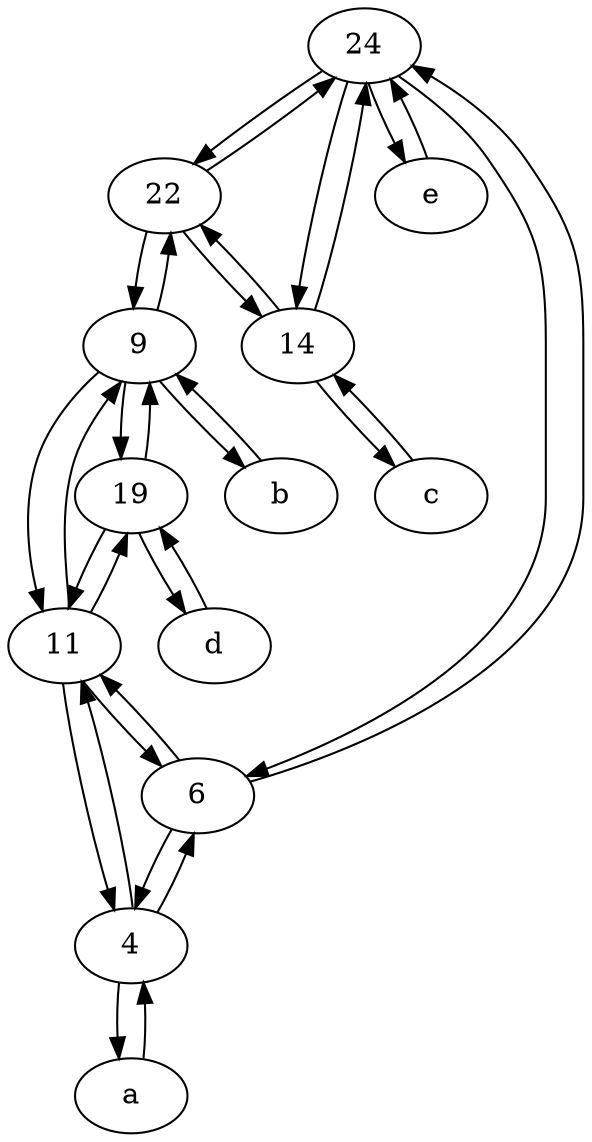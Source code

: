 digraph  {
	24;
	9;
	c [pos="20,10!"];
	a [pos="40,10!"];
	19;
	22;
	11;
	14;
	e [pos="30,50!"];
	4;
	b [pos="50,20!"];
	6;
	d [pos="20,30!"];
	11 -> 9;
	6 -> 4;
	14 -> 22;
	22 -> 14;
	11 -> 6;
	e -> 24;
	c -> 14;
	6 -> 24;
	4 -> 11;
	9 -> b;
	b -> 9;
	4 -> 6;
	19 -> d;
	22 -> 9;
	24 -> e;
	22 -> 24;
	4 -> a;
	14 -> c;
	11 -> 4;
	6 -> 11;
	a -> 4;
	19 -> 9;
	9 -> 22;
	24 -> 6;
	9 -> 11;
	d -> 19;
	19 -> 11;
	24 -> 14;
	24 -> 22;
	9 -> 19;
	11 -> 19;
	14 -> 24;

	}
